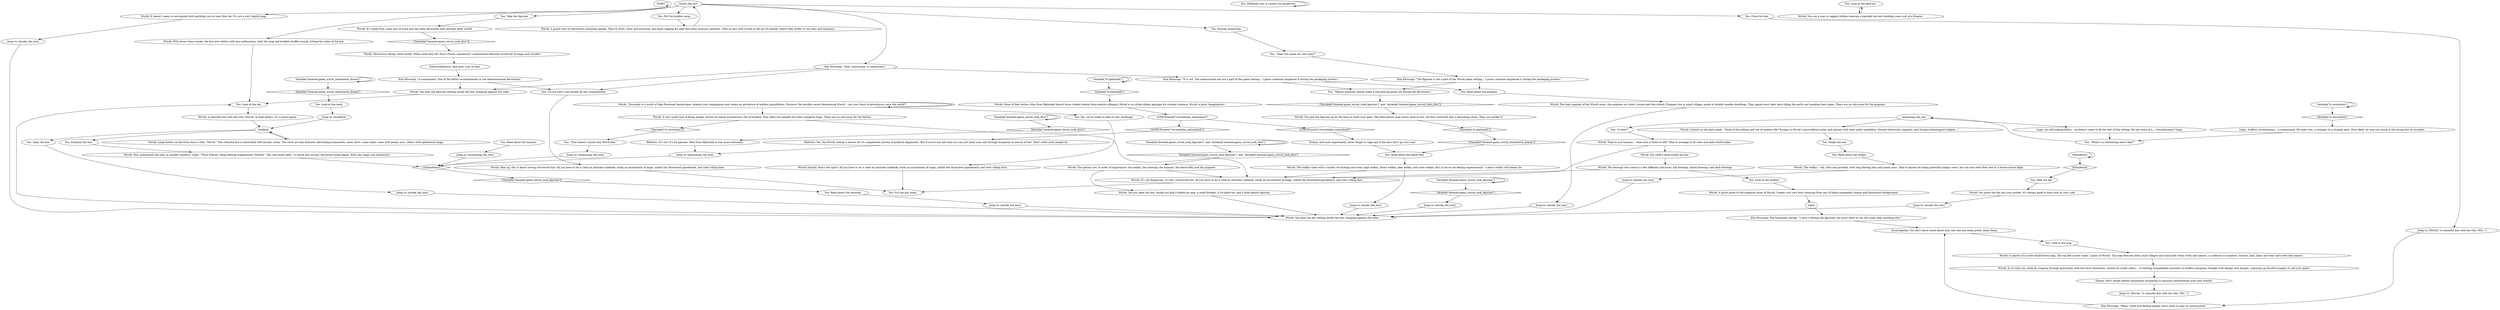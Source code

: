 # INVENTORY / WIRRAL MODULE
# Super-popular binoclard fantasy board game (module), feat. faeries and welkin and pygmies and such fantasy folk. The non-grimdark pastoral-bucolic version with maps & miniatures. Basic Wirral info.
# ==================================================
digraph G {
	  0 [label="START"];
	  1 [label="input"];
	  2 [label="Wirrâl: The options are, in order of importance: the welkin, the dweorgr, the humans, the faerie folk, and the pygmies."];
	  3 [label="Wirrâl: With fewer items inside, the box now rattles with less enthusiasm. Only the map and booklet shuffle around, hitting the sides of the box."];
	  4 [label="You: Take the die."];
	  5 [label="Kim Kitsuragi: \"Huh, interesting. A communard.\""];
	  6 [label="You: Look at the map."];
	  7 [label="Jump to: [inside_the_box]"];
	  8 [label="Wirrâl: You hear the die rattling inside the box, bumping against the sides."];
	  9 [label="inside_the_box"];
	  10 [label="Wirrâl: The dweorgr also come in a few different sub-races: hill dweorgr, shield dweorgr, and dark dweorgr."];
	  11 [label="Jump to: [inside_the_box]"];
	  12 [label="You: Read about the dweorgr."];
	  13 [label="Variable[\"doomed.game_wirral_took_dice\"]"];
	  14 [label="Variable[\"doomed.game_wirral_took_dice\"]", shape=diamond];
	  15 [label="!(Variable[\"doomed.game_wirral_took_dice\"])", shape=diamond];
	  16 [label="Encyclopedia: You don't know much about dice, but this one looks pretty damn fancy."];
	  17 [label="Jump to: [inside_the_box]"];
	  18 [label="Wirrâl: A grand race of industrious mountain people. They're short, stout and muscular, and enjoy digging for gold and other precious minerals. They're also well-versed in the art of combat, where they prefer to use axes and hammers."];
	  19 [label="Wirrâl: You stuff it back inside the box."];
	  20 [label="You: Read about the faerie folk."];
	  21 [label="Jump to: [bookhub]"];
	  22 [label="Wirrâl: A blurb on the back reads: \"Tired of the tedium and toil of modern life? Escape to Wirrâl! Leave behind isolas and nations with their petty squabbles. Discard electricity, magnets, and boring technological widgets...\""];
	  23 [label="You: Enough inspecting."];
	  24 [label="You: Look at the die."];
	  25 [label="Jump to: [examining_the_box]"];
	  26 [label="Wirrâl: They're just humans... what else is there to tell? They're average in all stats and jacks-of-all-trades."];
	  27 [label="Kim Kitsuragi: \"A communard. One of the leftist revolutionaries in the Antecentennial Revolution.\""];
	  28 [label="Drama: And most importantly, never forget to rage-quit if the dice don't go your way!"];
	  29 [label="Rhetoric: It's not. It's for pansies. Man from Hjelmdall is way more awesome."];
	  30 [label="Wirrâl: You hear the figurine rattling inside the box, bumping against the sides."];
	  31 [label="You: \"That doesn't sound very Wirrâl-like.\""];
	  32 [label="Logic: An odd-looking fellow... he doesn't seem to fit the rest of the setting. He has more of a... *revolutionary* tinge."];
	  33 [label="You: Shake the box."];
	  34 [label="Wirrâl: \"Succumb to a world of high-Pasternal fantastique, unleash your imagination and create an adventure of endless possibilities. Discover the terrible secret threatening Wirrâl -- can your band of adventurers save the world?\""];
	  35 [label="You: I'm not sure I can handle all this responsibility."];
	  36 [label="You: \"What's so interesting about that?\""];
	  37 [label="Jump to: [inside_the_box]"];
	  38 [label="Jump to: [inside_the_box]"];
	  39 [label="Wirrâl: You pry open the box. Inside you find a folded-up map, a small booklet, a 24-sided die, and a little plastic figurine."];
	  40 [label="You: Read about the welkin."];
	  41 [label="Variable[\"doomed.game_wirral_took_figurine\"]  and  Variable[\"doomed.game_wirral_took_dice\"]"];
	  42 [label="Variable[\"doomed.game_wirral_took_figurine\"]  and  Variable[\"doomed.game_wirral_took_dice\"]", shape=diamond];
	  43 [label="!(Variable[\"doomed.game_wirral_took_figurine\"]  and  Variable[\"doomed.game_wirral_took_dice\"])", shape=diamond];
	  44 [label="Kim Kitsuragi: \"Hmm. Good luck finding people who'd want to play as communards.\""];
	  45 [label="Wirrâl: A colourful box with the title \"Wirrâl\" in bold letters. It's a board game."];
	  46 [label="Wirrâl: It's made from some sort of wood and has been decorated with peculiar plant motifs."];
	  47 [label="Wirrâl: You pick the figurine up by the base to meet your gaze. The little plastic man stares back at you, his face contorted into a disturbing shout. Then you pocket it."];
	  48 [label="Variable[\"doomed.game_wirral_took_figurine\"]"];
	  49 [label="Variable[\"doomed.game_wirral_took_figurine\"]", shape=diamond];
	  50 [label="!(Variable[\"doomed.game_wirral_took_figurine\"])", shape=diamond];
	  51 [label="Variable[\"tc.revolution\"]"];
	  52 [label="Variable[\"tc.revolution\"]", shape=diamond];
	  53 [label="!(Variable[\"tc.revolution\"])", shape=diamond];
	  54 [label="You: Read about the pygmies."];
	  55 [label="You: \"Does this mean we can't play?\""];
	  56 [label="Jump to: [Wirrâl: \"A colourful box with the title \"Wir...\"]"];
	  57 [label="Variable[\"doomed.game_wirral_blackcheck_drama\"]"];
	  58 [label="Variable[\"doomed.game_wirral_blackcheck_drama\"]", shape=diamond];
	  59 [label="!(Variable[\"doomed.game_wirral_blackcheck_drama\"])", shape=diamond];
	  60 [label="Jump to: [examining_the_box]"];
	  61 [label="Kim Kitsuragi: \"It is not. The communards are not a part of the game setting... I guess someone misplaced it during the packaging process.\""];
	  62 [label="You: \"A what?\""];
	  63 [label="You: Look at the back."];
	  64 [label="Electrochemistry: And beer. Lots of beer."];
	  65 [label="Variable[\"tc.hjelmdall\"]"];
	  66 [label="Variable[\"tc.hjelmdall\"]", shape=diamond];
	  67 [label="!(Variable[\"tc.hjelmdall\"])", shape=diamond];
	  68 [label="Jump to: [inside_the_box]"];
	  69 [label="Wirrâl: The welkin come with a variety of exciting sub-races: high welkin, forest welkin, lake welkin, and snow welkin. But if you're not feeling experimental -- a basic welkin will always do."];
	  70 [label="Wirrâl: A very small race of flying people, known for being mischievous, full of trickery. They often lure people into their maegical traps. There are no sub-races for the faeries."];
	  71 [label="You: Definitely not, it sounds too dangerous."];
	  72 [label="Wirrâl: It's not dangerous, it's fun, structured fun! All you have to do is read an intricate rulebook, study an assortment of maps, unfold the illustrated gameboard, and start rolling dice."];
	  73 [label="You: Put the booklet away."];
	  74 [label="You: Look at the figurine."];
	  75 [label="IsKimHere()"];
	  76 [label="IsKimHere()", shape=diamond];
	  77 [label="!(IsKimHere())", shape=diamond];
	  78 [label="examining_the_box"];
	  79 [label="Kim Kitsuragi: \"The figurine is not a part of the Wirrâl game setting... I guess someone misplaced it during the packaging process.\""];
	  80 [label="Kim Kitsuragi: The lieutenant shrugs. \"I have a feeling the figurines are more there to set the scene than anything else.\""];
	  81 [label="Wirrâl: Large letters on the front form a title: \"Wirrâl.\" The colourful box is illustrated with bucolic vistas. The cover art also features odd-looking humanoids, some short, some taller, some with pointy ears, others with ephemeral wings."];
	  82 [label="You: Put the box away."];
	  83 [label="Wirrâl: In no time you could be romping through grasslands with low-level characters, hunted by iyskel riders... or battling unspeakable monsters in endless dungeons fraught with danger and despair, conjuring up forceful maegics to aid your quest."];
	  84 [label="Wirrâl: It doesn't seem to correspond with anything you've seen thus far. It's not a very helpful map."];
	  85 [label="You: Look at the booklet."];
	  86 [label="You: Read about the humans."];
	  87 [label="You: Yes, we're ready to take on this challenge."];
	  88 [label="Rhetoric: Yes, the Wirrâl setting is known for its complicated system of political alignments. But if you're not into that you can just hack your way through dungeons in search of loot. That's what most people do."];
	  89 [label="Wirrâl: You place the die into your pocket. It's always good to have luck on your side."];
	  90 [label="You: \"Maybe someone should make a role-playing game set during the Revolution.\""];
	  91 [label="You: Take the figurine."];
	  92 [label="Wirrâl: You see a man in ragged clothes wearing a lopsided hat and wielding some sort of a firearm."];
	  93 [label="Jump to: [Wirrâl: \"A colourful box with the title \"Wir...\"]"];
	  94 [label="Jump to: [inside_the_box]"];
	  95 [label="You: Examine the box."];
	  96 [label="Wirrâl: Exactly, that's the spirit! All you have to do is read an intricate rulebook, study an assortment of maps, unfold the illustrated gameboard, and start rolling dice."];
	  97 [label="Wirrâl: None of that witless Man from Hjelmdall fascist dross hidden behind faux-realistic allegory. Wirrâl is no cliché-ridden apologia for colonial violence. Wirrâl is pure *imagination*."];
	  98 [label="You: Open the box."];
	  99 [label="Wirrâl: A reprint of a crude hand-drawn map. The top left corner reads: 'Lands of Wirrâl.' The map features both small villages and mid-sized towns (with odd names), in addition to meadows, forests, hills, lakes and seas (also with odd names)."];
	  100 [label="Wirrâl: The least popular of the Wirrâl races, the pygmies are short, rotund and dim-witted. Pygmies live in small villages made of shoddy wooden dwellings. They spend most their days tilling the earth and smoking their pipes. There are no sub-races for the pygmies."];
	  101 [label="Wirrâl: Text underneath the title, in smaller typeface, reads: \"Third Edition, Mega-Setting Supplements Module.\" The side panel adds: \"A sword and sorcery adventure board game. With new maps and miniatures.\""];
	  102 [label="Wirrâl: Mysterious things rattle inside. What could they be? Dice? Plastic miniatures? A fantastical alternate world full of magic and wonder?"];
	  103 [label="Wirrâl: Man up, this is about having structured fun! All you have to do is read an intricate rulebook, study an assortment of maps, unfold the illustrated gameboard, and start rolling dice."];
	  104 [label="Drama: Don't forget heated arguments escalating to physical confrontation with your friends."];
	  105 [label="You: Close the box."];
	  106 [label="Logic: A leftist revolutionary... a communard. He looks lost, a stranger in a strange land. Most likely, he was just stuck in the wrong box on accident."];
	  107 [label="IsTHCPresent(\"revacholian_nationhood\")"];
	  108 [label="IsTHCPresent(\"revacholian_nationhood\")", shape=diamond];
	  109 [label="!(IsTHCPresent(\"revacholian_nationhood\"))", shape=diamond];
	  110 [label="Wirrâl: A quick guide to the maegical races of Wirrâl. Create your own hero choosing from any of these completely unique and fantastical backgrounds."];
	  111 [label="Wirrâl: The welkin -- tall, lithe and graceful, with long flowing hair and pointy ears. They're known for being powerful maegic users, but can also hold their own in a brawn-driven fight."];
	  112 [label="bookhub"];
	  113 [label="Jump to: [examining_the_box]"];
	  114 [label="Jump to: [inside_the_box]"];
	  0 -> 0
	  1 -> 80
	  2 -> 72
	  2 -> 39
	  3 -> 24
	  4 -> 89
	  5 -> 35
	  5 -> 61
	  5 -> 30
	  6 -> 99
	  7 -> 8
	  8 -> 24
	  9 -> 3
	  9 -> 5
	  9 -> 73
	  9 -> 105
	  9 -> 84
	  9 -> 23
	  9 -> 91
	  10 -> 72
	  10 -> 85
	  11 -> 8
	  12 -> 17
	  13 -> 13
	  13 -> 14
	  14 -> 29
	  15 -> 102
	  16 -> 6
	  17 -> 8
	  18 -> 9
	  19 -> 10
	  20 -> 69
	  21 -> 112
	  22 -> 33
	  23 -> 55
	  24 -> 45
	  25 -> 77
	  26 -> 72
	  26 -> 19
	  27 -> 35
	  27 -> 30
	  28 -> 20
	  29 -> 113
	  30 -> 24
	  31 -> 60
	  32 -> 36
	  33 -> 40
	  34 -> 34
	  34 -> 70
	  34 -> 87
	  35 -> 103
	  36 -> 78
	  37 -> 8
	  38 -> 8
	  39 -> 8
	  40 -> 111
	  41 -> 41
	  41 -> 42
	  42 -> 2
	  43 -> 47
	  44 -> 16
	  45 -> 112
	  46 -> 15
	  47 -> 67
	  48 -> 48
	  48 -> 49
	  49 -> 7
	  50 -> 12
	  51 -> 51
	  51 -> 52
	  52 -> 106
	  53 -> 31
	  54 -> 100
	  55 -> 79
	  56 -> 44
	  57 -> 57
	  57 -> 58
	  58 -> 63
	  59 -> 20
	  60 -> 77
	  61 -> 90
	  61 -> 54
	  62 -> 26
	  63 -> 21
	  64 -> 27
	  65 -> 65
	  65 -> 66
	  66 -> 97
	  67 -> 59
	  68 -> 8
	  69 -> 72
	  69 -> 11
	  70 -> 72
	  70 -> 53
	  71 -> 71
	  72 -> 82
	  73 -> 18
	  74 -> 92
	  75 -> 75
	  75 -> 76
	  76 -> 4
	  77 -> 50
	  78 -> 32
	  78 -> 62
	  78 -> 22
	  79 -> 90
	  79 -> 54
	  80 -> 16
	  81 -> 112
	  83 -> 104
	  84 -> 114
	  85 -> 110
	  86 -> 25
	  87 -> 96
	  88 -> 113
	  89 -> 94
	  90 -> 43
	  91 -> 46
	  92 -> 74
	  93 -> 44
	  94 -> 8
	  95 -> 101
	  96 -> 82
	  97 -> 107
	  98 -> 38
	  99 -> 83
	  100 -> 37
	  101 -> 77
	  102 -> 64
	  103 -> 82
	  104 -> 56
	  105 -> 93
	  106 -> 36
	  107 -> 108
	  107 -> 109
	  108 -> 28
	  109 -> 88
	  110 -> 1
	  111 -> 68
	  112 -> 81
	  112 -> 98
	  112 -> 95
	  113 -> 77
	  114 -> 8
}

